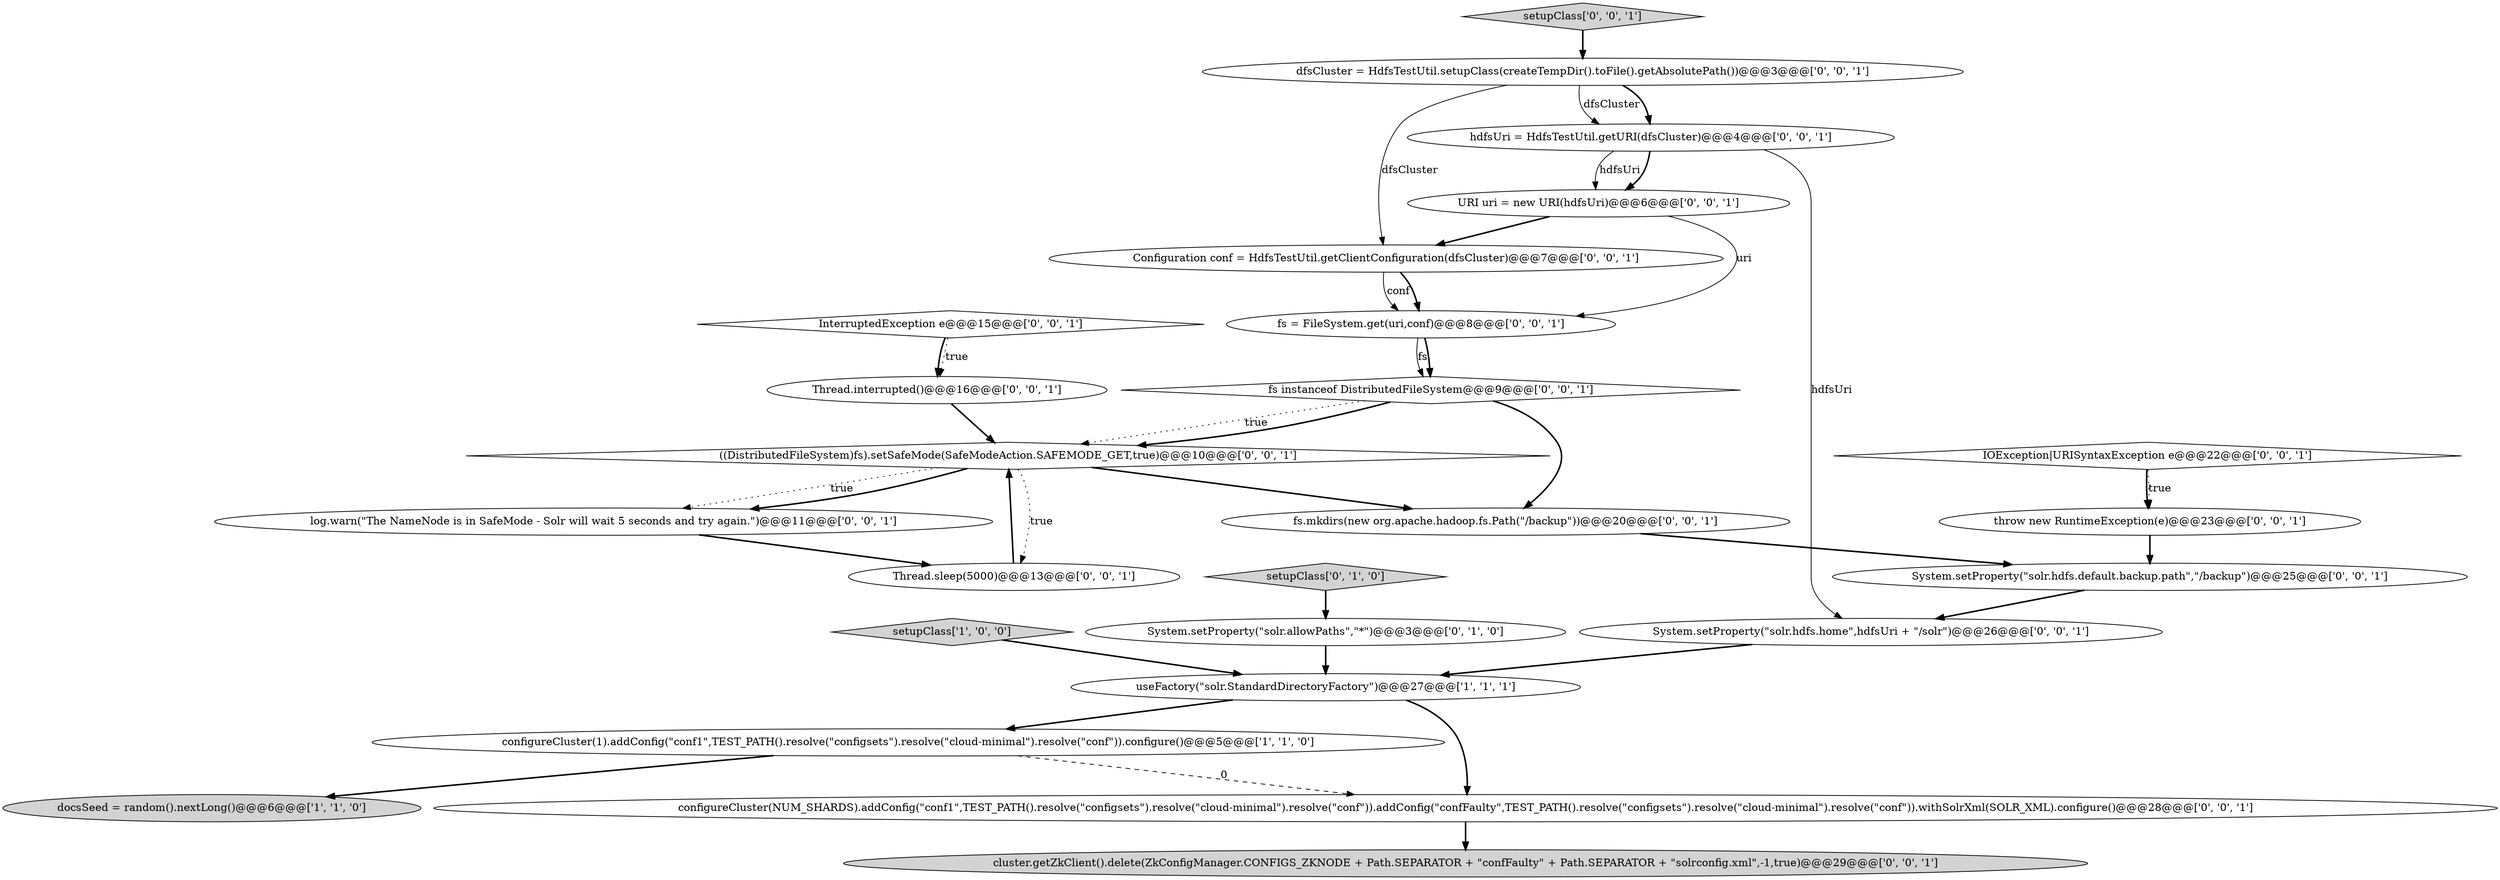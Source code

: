 digraph {
7 [style = filled, label = "fs = FileSystem.get(uri,conf)@@@8@@@['0', '0', '1']", fillcolor = white, shape = ellipse image = "AAA0AAABBB3BBB"];
2 [style = filled, label = "configureCluster(1).addConfig(\"conf1\",TEST_PATH().resolve(\"configsets\").resolve(\"cloud-minimal\").resolve(\"conf\")).configure()@@@5@@@['1', '1', '0']", fillcolor = white, shape = ellipse image = "AAA0AAABBB1BBB"];
10 [style = filled, label = "setupClass['0', '0', '1']", fillcolor = lightgray, shape = diamond image = "AAA0AAABBB3BBB"];
9 [style = filled, label = "((DistributedFileSystem)fs).setSafeMode(SafeModeAction.SAFEMODE_GET,true)@@@10@@@['0', '0', '1']", fillcolor = white, shape = diamond image = "AAA0AAABBB3BBB"];
24 [style = filled, label = "InterruptedException e@@@15@@@['0', '0', '1']", fillcolor = white, shape = diamond image = "AAA0AAABBB3BBB"];
12 [style = filled, label = "dfsCluster = HdfsTestUtil.setupClass(createTempDir().toFile().getAbsolutePath())@@@3@@@['0', '0', '1']", fillcolor = white, shape = ellipse image = "AAA0AAABBB3BBB"];
22 [style = filled, label = "fs.mkdirs(new org.apache.hadoop.fs.Path(\"/backup\"))@@@20@@@['0', '0', '1']", fillcolor = white, shape = ellipse image = "AAA0AAABBB3BBB"];
20 [style = filled, label = "IOException|URISyntaxException e@@@22@@@['0', '0', '1']", fillcolor = white, shape = diamond image = "AAA0AAABBB3BBB"];
5 [style = filled, label = "setupClass['0', '1', '0']", fillcolor = lightgray, shape = diamond image = "AAA0AAABBB2BBB"];
15 [style = filled, label = "Thread.interrupted()@@@16@@@['0', '0', '1']", fillcolor = white, shape = ellipse image = "AAA0AAABBB3BBB"];
16 [style = filled, label = "cluster.getZkClient().delete(ZkConfigManager.CONFIGS_ZKNODE + Path.SEPARATOR + \"confFaulty\" + Path.SEPARATOR + \"solrconfig.xml\",-1,true)@@@29@@@['0', '0', '1']", fillcolor = lightgray, shape = ellipse image = "AAA0AAABBB3BBB"];
1 [style = filled, label = "docsSeed = random().nextLong()@@@6@@@['1', '1', '0']", fillcolor = lightgray, shape = ellipse image = "AAA0AAABBB1BBB"];
18 [style = filled, label = "Thread.sleep(5000)@@@13@@@['0', '0', '1']", fillcolor = white, shape = ellipse image = "AAA0AAABBB3BBB"];
6 [style = filled, label = "configureCluster(NUM_SHARDS).addConfig(\"conf1\",TEST_PATH().resolve(\"configsets\").resolve(\"cloud-minimal\").resolve(\"conf\")).addConfig(\"confFaulty\",TEST_PATH().resolve(\"configsets\").resolve(\"cloud-minimal\").resolve(\"conf\")).withSolrXml(SOLR_XML).configure()@@@28@@@['0', '0', '1']", fillcolor = white, shape = ellipse image = "AAA0AAABBB3BBB"];
3 [style = filled, label = "setupClass['1', '0', '0']", fillcolor = lightgray, shape = diamond image = "AAA0AAABBB1BBB"];
21 [style = filled, label = "fs instanceof DistributedFileSystem@@@9@@@['0', '0', '1']", fillcolor = white, shape = diamond image = "AAA0AAABBB3BBB"];
13 [style = filled, label = "System.setProperty(\"solr.hdfs.default.backup.path\",\"/backup\")@@@25@@@['0', '0', '1']", fillcolor = white, shape = ellipse image = "AAA0AAABBB3BBB"];
14 [style = filled, label = "log.warn(\"The NameNode is in SafeMode - Solr will wait 5 seconds and try again.\")@@@11@@@['0', '0', '1']", fillcolor = white, shape = ellipse image = "AAA0AAABBB3BBB"];
23 [style = filled, label = "throw new RuntimeException(e)@@@23@@@['0', '0', '1']", fillcolor = white, shape = ellipse image = "AAA0AAABBB3BBB"];
8 [style = filled, label = "Configuration conf = HdfsTestUtil.getClientConfiguration(dfsCluster)@@@7@@@['0', '0', '1']", fillcolor = white, shape = ellipse image = "AAA0AAABBB3BBB"];
0 [style = filled, label = "useFactory(\"solr.StandardDirectoryFactory\")@@@27@@@['1', '1', '1']", fillcolor = white, shape = ellipse image = "AAA0AAABBB1BBB"];
17 [style = filled, label = "hdfsUri = HdfsTestUtil.getURI(dfsCluster)@@@4@@@['0', '0', '1']", fillcolor = white, shape = ellipse image = "AAA0AAABBB3BBB"];
11 [style = filled, label = "URI uri = new URI(hdfsUri)@@@6@@@['0', '0', '1']", fillcolor = white, shape = ellipse image = "AAA0AAABBB3BBB"];
19 [style = filled, label = "System.setProperty(\"solr.hdfs.home\",hdfsUri + \"/solr\")@@@26@@@['0', '0', '1']", fillcolor = white, shape = ellipse image = "AAA0AAABBB3BBB"];
4 [style = filled, label = "System.setProperty(\"solr.allowPaths\",\"*\")@@@3@@@['0', '1', '0']", fillcolor = white, shape = ellipse image = "AAA1AAABBB2BBB"];
0->6 [style = bold, label=""];
9->22 [style = bold, label=""];
7->21 [style = solid, label="fs"];
20->23 [style = bold, label=""];
15->9 [style = bold, label=""];
21->22 [style = bold, label=""];
14->18 [style = bold, label=""];
13->19 [style = bold, label=""];
9->14 [style = dotted, label="true"];
21->9 [style = dotted, label="true"];
8->7 [style = solid, label="conf"];
12->17 [style = solid, label="dfsCluster"];
24->15 [style = bold, label=""];
19->0 [style = bold, label=""];
17->11 [style = solid, label="hdfsUri"];
7->21 [style = bold, label=""];
5->4 [style = bold, label=""];
20->23 [style = dotted, label="true"];
10->12 [style = bold, label=""];
9->18 [style = dotted, label="true"];
6->16 [style = bold, label=""];
2->6 [style = dashed, label="0"];
23->13 [style = bold, label=""];
18->9 [style = bold, label=""];
12->17 [style = bold, label=""];
11->8 [style = bold, label=""];
12->8 [style = solid, label="dfsCluster"];
3->0 [style = bold, label=""];
2->1 [style = bold, label=""];
9->14 [style = bold, label=""];
17->11 [style = bold, label=""];
11->7 [style = solid, label="uri"];
8->7 [style = bold, label=""];
21->9 [style = bold, label=""];
24->15 [style = dotted, label="true"];
0->2 [style = bold, label=""];
17->19 [style = solid, label="hdfsUri"];
22->13 [style = bold, label=""];
4->0 [style = bold, label=""];
}
